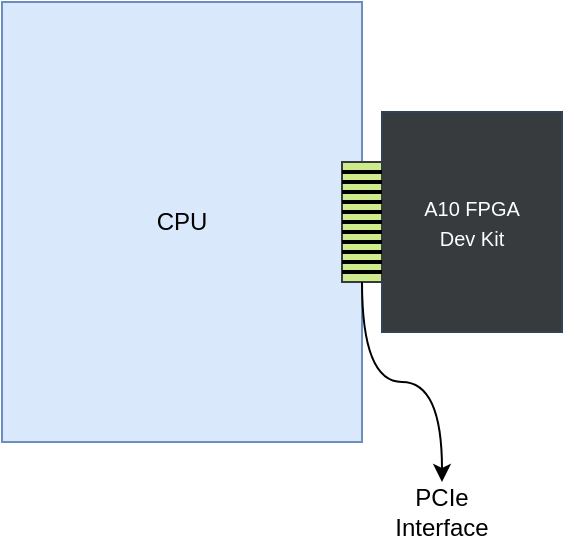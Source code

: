 <mxfile version="22.1.8" type="github">
  <diagram name="Page-1" id="gCgn1vg1BWPBOe7XGkKv">
    <mxGraphModel dx="868" dy="546" grid="1" gridSize="10" guides="1" tooltips="1" connect="1" arrows="1" fold="1" page="1" pageScale="1" pageWidth="827" pageHeight="1169" math="0" shadow="0">
      <root>
        <mxCell id="0" />
        <mxCell id="1" parent="0" />
        <mxCell id="YWmpMVMw9Mvio8QM_5Ls-1" value="&lt;font style=&quot;font-size: 10px;&quot;&gt;A10 FPGA&lt;br&gt;Dev Kit&lt;/font&gt;" style="rounded=0;whiteSpace=wrap;html=1;fillColor=#383b3e;fontColor=#ffffff;strokeColor=#314354;" vertex="1" parent="1">
          <mxGeometry x="290" y="205" width="90" height="110" as="geometry" />
        </mxCell>
        <mxCell id="YWmpMVMw9Mvio8QM_5Ls-2" value="CPU" style="rounded=0;whiteSpace=wrap;html=1;fillColor=#dae8fc;strokeColor=#6c8ebf;" vertex="1" parent="1">
          <mxGeometry x="100" y="150" width="180" height="220" as="geometry" />
        </mxCell>
        <mxCell id="YWmpMVMw9Mvio8QM_5Ls-18" value="" style="group" vertex="1" connectable="0" parent="1">
          <mxGeometry x="270" y="230" width="20" height="60" as="geometry" />
        </mxCell>
        <mxCell id="YWmpMVMw9Mvio8QM_5Ls-3" value="" style="rounded=0;whiteSpace=wrap;html=1;fillColor=#cdeb8b;strokeColor=#36393d;" vertex="1" parent="YWmpMVMw9Mvio8QM_5Ls-18">
          <mxGeometry width="20" height="60" as="geometry" />
        </mxCell>
        <mxCell id="YWmpMVMw9Mvio8QM_5Ls-4" value="" style="line;strokeWidth=2;html=1;" vertex="1" parent="YWmpMVMw9Mvio8QM_5Ls-18">
          <mxGeometry width="20" height="10" as="geometry" />
        </mxCell>
        <mxCell id="YWmpMVMw9Mvio8QM_5Ls-6" value="" style="line;strokeWidth=2;html=1;" vertex="1" parent="YWmpMVMw9Mvio8QM_5Ls-18">
          <mxGeometry y="10" width="20" height="10" as="geometry" />
        </mxCell>
        <mxCell id="YWmpMVMw9Mvio8QM_5Ls-7" value="" style="line;strokeWidth=2;html=1;" vertex="1" parent="YWmpMVMw9Mvio8QM_5Ls-18">
          <mxGeometry y="20" width="20" height="10" as="geometry" />
        </mxCell>
        <mxCell id="YWmpMVMw9Mvio8QM_5Ls-8" value="" style="line;strokeWidth=2;html=1;" vertex="1" parent="YWmpMVMw9Mvio8QM_5Ls-18">
          <mxGeometry y="30" width="20" height="10" as="geometry" />
        </mxCell>
        <mxCell id="YWmpMVMw9Mvio8QM_5Ls-9" value="" style="line;strokeWidth=2;html=1;" vertex="1" parent="YWmpMVMw9Mvio8QM_5Ls-18">
          <mxGeometry y="40" width="20" height="10" as="geometry" />
        </mxCell>
        <mxCell id="YWmpMVMw9Mvio8QM_5Ls-10" value="" style="line;strokeWidth=2;html=1;" vertex="1" parent="YWmpMVMw9Mvio8QM_5Ls-18">
          <mxGeometry y="50" width="20" height="10" as="geometry" />
        </mxCell>
        <mxCell id="YWmpMVMw9Mvio8QM_5Ls-11" value="" style="line;strokeWidth=2;html=1;" vertex="1" parent="YWmpMVMw9Mvio8QM_5Ls-18">
          <mxGeometry width="20" height="10" as="geometry" />
        </mxCell>
        <mxCell id="YWmpMVMw9Mvio8QM_5Ls-13" value="" style="line;strokeWidth=2;html=1;" vertex="1" parent="YWmpMVMw9Mvio8QM_5Ls-18">
          <mxGeometry y="25" width="20" height="10" as="geometry" />
        </mxCell>
        <mxCell id="YWmpMVMw9Mvio8QM_5Ls-14" value="" style="line;strokeWidth=2;html=1;" vertex="1" parent="YWmpMVMw9Mvio8QM_5Ls-18">
          <mxGeometry y="35" width="20" height="10" as="geometry" />
        </mxCell>
        <mxCell id="YWmpMVMw9Mvio8QM_5Ls-15" value="" style="line;strokeWidth=2;html=1;" vertex="1" parent="YWmpMVMw9Mvio8QM_5Ls-18">
          <mxGeometry y="45" width="20" height="10" as="geometry" />
        </mxCell>
        <mxCell id="YWmpMVMw9Mvio8QM_5Ls-16" value="" style="line;strokeWidth=2;html=1;" vertex="1" parent="YWmpMVMw9Mvio8QM_5Ls-18">
          <mxGeometry y="15" width="20" height="10" as="geometry" />
        </mxCell>
        <mxCell id="YWmpMVMw9Mvio8QM_5Ls-17" value="" style="line;strokeWidth=2;html=1;" vertex="1" parent="YWmpMVMw9Mvio8QM_5Ls-18">
          <mxGeometry y="5" width="20" height="10" as="geometry" />
        </mxCell>
        <mxCell id="YWmpMVMw9Mvio8QM_5Ls-20" value="PCIe Interface" style="text;html=1;strokeColor=none;fillColor=none;align=center;verticalAlign=middle;whiteSpace=wrap;rounded=0;" vertex="1" parent="1">
          <mxGeometry x="290" y="390" width="60" height="30" as="geometry" />
        </mxCell>
        <mxCell id="YWmpMVMw9Mvio8QM_5Ls-23" value="" style="curved=1;endArrow=classic;html=1;rounded=0;edgeStyle=orthogonalEdgeStyle;exitX=0.5;exitY=1;exitDx=0;exitDy=0;exitPerimeter=0;entryX=0.5;entryY=0;entryDx=0;entryDy=0;entryPerimeter=0;" edge="1" parent="1" source="YWmpMVMw9Mvio8QM_5Ls-10" target="YWmpMVMw9Mvio8QM_5Ls-20">
          <mxGeometry width="50" height="50" relative="1" as="geometry">
            <mxPoint x="290" y="390" as="sourcePoint" />
            <mxPoint x="340" y="340" as="targetPoint" />
          </mxGeometry>
        </mxCell>
      </root>
    </mxGraphModel>
  </diagram>
</mxfile>
